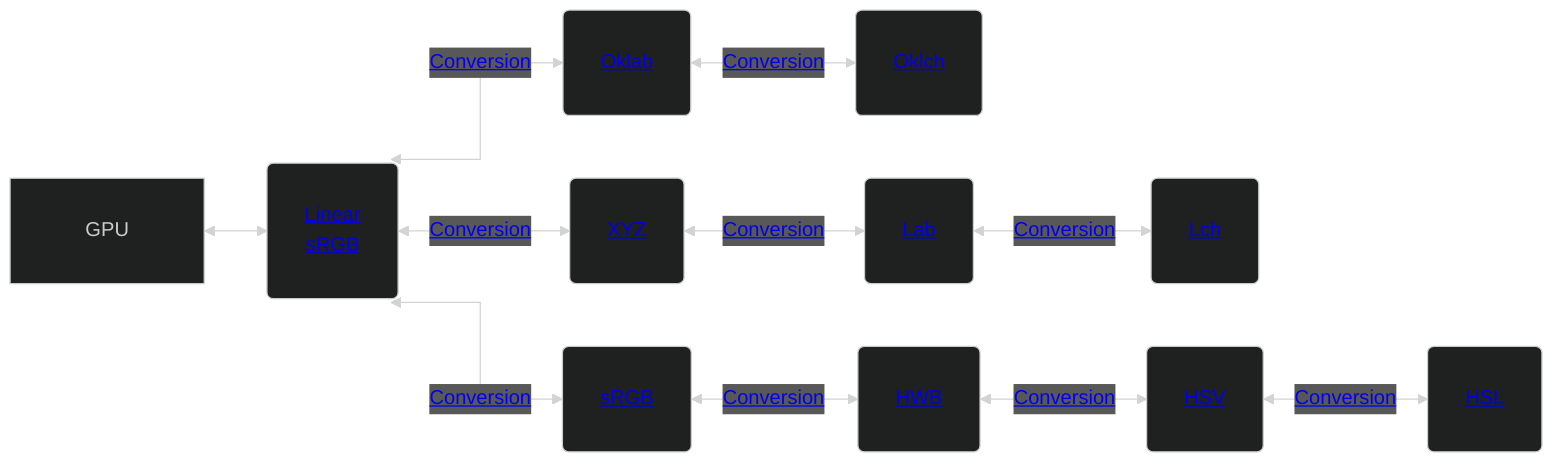 %%{ init: { 'theme': 'dark', 'flowchart': { 'curve': 'stepAfter', 'padding': 30 }, 'themeCSS': '.label foreignObject { overflow: visible; }' } }%%
flowchart LR
    lRGB(<a href='https://en.wikipedia.org/wiki/Rgb'>Linear<br/>sRGB</a>)
    Oklab(<a href='https://oklch.com/'>Oklab</a>)
    Oklch(<a href='https://oklch.com/'>Oklch</a>)
    XYZ(<a href='https://en.wikipedia.org/wiki/XYZ_color'>XYZ</a>)
    Lab(<a href='https://en.wikipedia.org/wiki/Lab_color'>Lab</a>)
    Lch(<a href='https://en.wikipedia.org/wiki/CIELAB_color_space#Cylindrical_model'>Lch</a>)
    sRGB(<a href='https://en.wikipedia.org/wiki/Srgb'>sRGB</a>)
    HWB(<a href='https://en.wikipedia.org/wiki/HWB_color_model'>HWB</a>)
    HSV(<a href='https://en.wikipedia.org/wiki/HSL_and_HSV'>HSV</a>)
    HSL(<a href='https://en.wikipedia.org/wiki/HSL_and_HSV'>HSL</a>)
    GPU <--> lRGB
    lRGB <--<a href='https://bottosson.github.io/posts/oklab/#converting-from-linear-srgb-to-oklab'>Conversion</a>--> Oklab
    Oklab <--<a href='https://bottosson.github.io/posts/oklab/#the-oklab-color-space'>Conversion</a>--> Oklch
    lRGB <--<a href='http://www.brucelindbloom.com/index.html?Eqn_RGB_XYZ_Matrix.html'>Conversion</a>--> XYZ
    XYZ <--<a href='http://www.brucelindbloom.com/index.html?Eqn_XYZ_to_Lab.html'>Conversion</a>--> Lab
    Lab <--<a href='http://www.brucelindbloom.com/index.html?Eqn_Lab_to_LCH.html'>Conversion</a>--> Lch
    lRGB <--<a href='https://en.wikipedia.org/wiki/SRGB#From_sRGB_to_CIE_XYZ'>Conversion</a>--> sRGB
    sRGB <--<a href='http://alvyray.com/Papers/CG/HWB_JGTv208.pdf'>Conversion</a>--> HWB
    HWB <--<a href='http://alvyray.com/Papers/CG/HWB_JGTv208.pdf'>Conversion</a>--> HSV
    HSV <--<a href='https://en.wikipedia.org/wiki/HSL_and_HSV#Interconversion'>Conversion</a>--> HSL